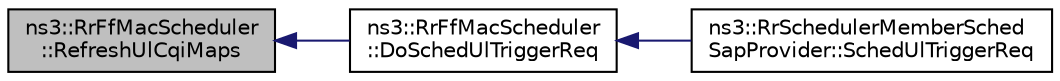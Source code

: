digraph "ns3::RrFfMacScheduler::RefreshUlCqiMaps"
{
  edge [fontname="Helvetica",fontsize="10",labelfontname="Helvetica",labelfontsize="10"];
  node [fontname="Helvetica",fontsize="10",shape=record];
  rankdir="LR";
  Node1 [label="ns3::RrFfMacScheduler\l::RefreshUlCqiMaps",height=0.2,width=0.4,color="black", fillcolor="grey75", style="filled", fontcolor="black"];
  Node1 -> Node2 [dir="back",color="midnightblue",fontsize="10",style="solid"];
  Node2 [label="ns3::RrFfMacScheduler\l::DoSchedUlTriggerReq",height=0.2,width=0.4,color="black", fillcolor="white", style="filled",URL="$d4/d44/classns3_1_1RrFfMacScheduler.html#aa10f6f7a60107f3325456813cbba3a99"];
  Node2 -> Node3 [dir="back",color="midnightblue",fontsize="10",style="solid"];
  Node3 [label="ns3::RrSchedulerMemberSched\lSapProvider::SchedUlTriggerReq",height=0.2,width=0.4,color="black", fillcolor="white", style="filled",URL="$d6/dec/classns3_1_1RrSchedulerMemberSchedSapProvider.html#ac54a2ce144bbf33b0d6eee4669f91fcc"];
}
